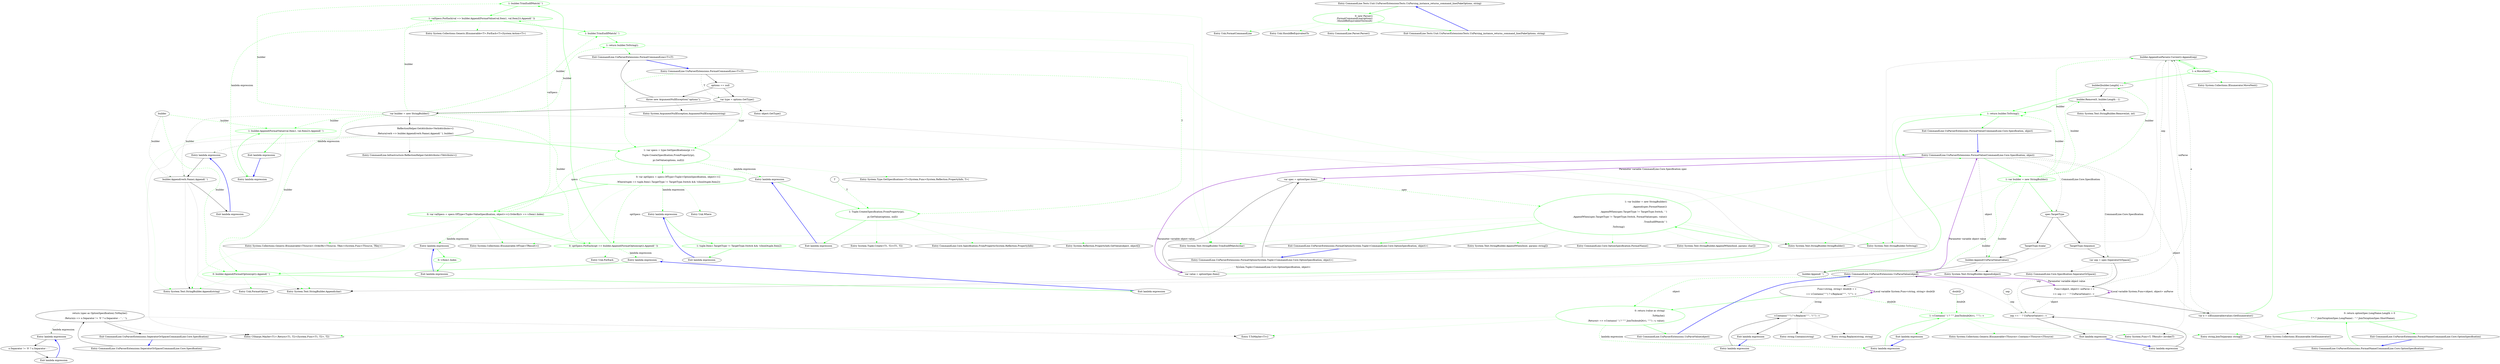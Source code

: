 digraph  {
m1_90 [cluster="System.Collections.Generic.IEnumerable<TSource>.Contains<TSource>(TSource)", file="UnParserExtensions.cs", label="Entry System.Collections.Generic.IEnumerable<TSource>.Contains<TSource>(TSource)", span="0-0"];
m1_32 [cluster="System.Text.StringBuilder.Append(char)", file="UnParserExtensions.cs", label="Entry System.Text.StringBuilder.Append(char)", span="0-0"];
m1_26 [cluster="System.Collections.Generic.IEnumerable<T>.ForEach<T>(System.Action<T>)", file="UnParserExtensions.cs", label="Entry System.Collections.Generic.IEnumerable<T>.ForEach<T>(System.Action<T>)", span="253-253"];
m1_19 [cluster="CSharpx.Maybe<T1>.Return<T1, T2>(System.Func<T1, T2>, T2)", file="UnParserExtensions.cs", label="Entry CSharpx.Maybe<T1>.Return<T1, T2>(System.Func<T1, T2>, T2)", span="126-126"];
m1_98 [cluster="CommandLine.UnParserExtensions.FormatOption(System.Tuple<CommandLine.Core.OptionSpecification, object>)", file="UnParserExtensions.cs", label="Entry CommandLine.UnParserExtensions.FormatOption(System.Tuple<CommandLine.Core.OptionSpecification, object>)", span="81-81"];
m1_101 [cluster="CommandLine.UnParserExtensions.FormatOption(System.Tuple<CommandLine.Core.OptionSpecification, object>)", color=green, community=0, file="UnParserExtensions.cs", label="1: var builder = new StringBuilder()\r\n                    .Append(spec.FormatName())\r\n                    .AppendWhen(spec.TargetType != TargetType.Switch, ' ')\r\n                    .AppendWhen(spec.TargetType != TargetType.Switch, FormatValue(spec, value))\r\n                    .TrimEndIfMatch(' ')\r\n                .ToString()", span="85-90"];
m1_99 [cluster="CommandLine.UnParserExtensions.FormatOption(System.Tuple<CommandLine.Core.OptionSpecification, object>)", file="UnParserExtensions.cs", label="var spec = optionSpec.Item1", span="83-83"];
m1_100 [cluster="CommandLine.UnParserExtensions.FormatOption(System.Tuple<CommandLine.Core.OptionSpecification, object>)", file="UnParserExtensions.cs", label="var value = optionSpec.Item2", span="84-84"];
m1_102 [cluster="CommandLine.UnParserExtensions.FormatOption(System.Tuple<CommandLine.Core.OptionSpecification, object>)", file="UnParserExtensions.cs", label="Exit CommandLine.UnParserExtensions.FormatOption(System.Tuple<CommandLine.Core.OptionSpecification, object>)", span="81-81"];
m1_104 [cluster="System.Text.StringBuilder.AppendWhen(bool, params char[])", file="UnParserExtensions.cs", label="Entry System.Text.StringBuilder.AppendWhen(bool, params char[])", span="21-21"];
m1_92 [cluster="CommandLine.UnParserExtensions.SeperatorOrSpace(CommandLine.Core.Specification)", file="UnParserExtensions.cs", label="Entry CommandLine.UnParserExtensions.SeperatorOrSpace(CommandLine.Core.Specification)", span="75-75"];
m1_93 [cluster="CommandLine.UnParserExtensions.SeperatorOrSpace(CommandLine.Core.Specification)", file="UnParserExtensions.cs", label="return (spec as OptionSpecification).ToMaybe()\r\n                .Return(o => o.Separator != '\0' ? o.Separator : ' ', ' ');", span="77-78"];
m1_94 [cluster="CommandLine.UnParserExtensions.SeperatorOrSpace(CommandLine.Core.Specification)", file="UnParserExtensions.cs", label="Exit CommandLine.UnParserExtensions.SeperatorOrSpace(CommandLine.Core.Specification)", span="75-75"];
m1_52 [cluster="CommandLine.UnParserExtensions.FormatValue(CommandLine.Core.Specification, object)", file="UnParserExtensions.cs", label="Entry CommandLine.UnParserExtensions.FormatValue(CommandLine.Core.Specification, object)", span="42-42"];
m1_53 [cluster="CommandLine.UnParserExtensions.FormatValue(CommandLine.Core.Specification, object)", color=green, community=0, file="UnParserExtensions.cs", label="1: var builder = new StringBuilder()", span="44-44"];
m1_54 [cluster="CommandLine.UnParserExtensions.FormatValue(CommandLine.Core.Specification, object)", file="UnParserExtensions.cs", label="spec.TargetType", span="45-45"];
m1_56 [cluster="CommandLine.UnParserExtensions.FormatValue(CommandLine.Core.Specification, object)", file="UnParserExtensions.cs", label="builder.Append(UnParseValue(value))", span="48-48"];
m1_57 [cluster="CommandLine.UnParserExtensions.FormatValue(CommandLine.Core.Specification, object)", file="UnParserExtensions.cs", label="builder.Append(' ')", span="49-49"];
m1_63 [cluster="CommandLine.UnParserExtensions.FormatValue(CommandLine.Core.Specification, object)", file="UnParserExtensions.cs", label="builder.Append(unParse(e.Current)).Append(sep)", span="57-57"];
m1_64 [cluster="CommandLine.UnParserExtensions.FormatValue(CommandLine.Core.Specification, object)", file="UnParserExtensions.cs", label="builder[builder.Length] == ' '", span="58-58"];
m1_65 [cluster="CommandLine.UnParserExtensions.FormatValue(CommandLine.Core.Specification, object)", file="UnParserExtensions.cs", label="builder.Remove(0, builder.Length - 1)", span="59-59"];
m1_66 [cluster="CommandLine.UnParserExtensions.FormatValue(CommandLine.Core.Specification, object)", color=green, community=0, file="UnParserExtensions.cs", label="1: return builder.ToString();", span="62-62"];
m1_62 [cluster="CommandLine.UnParserExtensions.FormatValue(CommandLine.Core.Specification, object)", color=green, community=0, file="UnParserExtensions.cs", label="1: e.MoveNext()", span="56-56"];
m1_61 [cluster="CommandLine.UnParserExtensions.FormatValue(CommandLine.Core.Specification, object)", file="UnParserExtensions.cs", label="var e = ((IEnumerable)value).GetEnumerator()", span="55-55"];
m1_59 [cluster="CommandLine.UnParserExtensions.FormatValue(CommandLine.Core.Specification, object)", file="UnParserExtensions.cs", label="var sep = spec.SeperatorOrSpace()", span="52-52"];
m1_55 [cluster="CommandLine.UnParserExtensions.FormatValue(CommandLine.Core.Specification, object)", file="UnParserExtensions.cs", label="TargetType.Scalar", span="47-47"];
m1_58 [cluster="CommandLine.UnParserExtensions.FormatValue(CommandLine.Core.Specification, object)", file="UnParserExtensions.cs", label="TargetType.Sequence", span="51-51"];
m1_60 [cluster="CommandLine.UnParserExtensions.FormatValue(CommandLine.Core.Specification, object)", file="UnParserExtensions.cs", label="Func<object, object> unParse = v\r\n                        => sep == ' ' ? UnParseValue(v) : v", span="53-54"];
m1_67 [cluster="CommandLine.UnParserExtensions.FormatValue(CommandLine.Core.Specification, object)", file="UnParserExtensions.cs", label="Exit CommandLine.UnParserExtensions.FormatValue(CommandLine.Core.Specification, object)", span="42-42"];
m1_71 [cluster="System.Collections.IEnumerable.GetEnumerator()", file="UnParserExtensions.cs", label="Entry System.Collections.IEnumerable.GetEnumerator()", span="0-0"];
m1_73 [cluster="System.Func<T, TResult>.Invoke(T)", file="UnParserExtensions.cs", label="Entry System.Func<T, TResult>.Invoke(T)", span="0-0"];
m1_0 [cluster="CommandLine.UnParserExtensions.FormatCommandLine<T>(T)", file="UnParserExtensions.cs", label="Entry CommandLine.UnParserExtensions.FormatCommandLine<T>(T)", span="17-17"];
m1_6 [cluster="CommandLine.UnParserExtensions.FormatCommandLine<T>(T)", color=green, community=0, file="UnParserExtensions.cs", label="1: var specs = type.GetSpecifications(pi =>\r\n                Tuple.Create(Specification.FromProperty(pi),\r\n                pi.GetValue(options, null)))", span="27-29"];
m1_3 [cluster="CommandLine.UnParserExtensions.FormatCommandLine<T>(T)", file="UnParserExtensions.cs", label="var type = options.GetType()", span="21-21"];
m1_5 [cluster="CommandLine.UnParserExtensions.FormatCommandLine<T>(T)", file="UnParserExtensions.cs", label="ReflectionHelper.GetAttribute<VerbAttribute>()\r\n                .Return(verb => builder.Append(verb.Name).Append(' '), builder)", span="24-25"];
m1_7 [cluster="CommandLine.UnParserExtensions.FormatCommandLine<T>(T)", color=green, community=0, file="UnParserExtensions.cs", label="0: var optSpecs = specs.OfType<Tuple<OptionSpecification, object>>()\r\n                .Where(tuple => tuple.Item1.TargetType != TargetType.Switch && !((bool)tuple.Item2))", span="30-31"];
m1_8 [cluster="CommandLine.UnParserExtensions.FormatCommandLine<T>(T)", color=green, community=0, file="UnParserExtensions.cs", label="0: var valSpecs = specs.OfType<Tuple<ValueSpecification, object>>().OrderBy(v => v.Item1.Index)", span="32-32"];
m1_9 [cluster="CommandLine.UnParserExtensions.FormatCommandLine<T>(T)", color=green, community=0, file="UnParserExtensions.cs", label="0: optSpecs.ForEach(opt => builder.Append(FormatOption(opt)).Append(' '))", span="34-34"];
m1_4 [cluster="CommandLine.UnParserExtensions.FormatCommandLine<T>(T)", file="UnParserExtensions.cs", label="var builder = new StringBuilder()", span="22-22"];
m1_10 [cluster="CommandLine.UnParserExtensions.FormatCommandLine<T>(T)", color=green, community=0, file="UnParserExtensions.cs", label="1: builder.TrimEndIfMatch(' ')", span="35-35"];
m1_11 [cluster="CommandLine.UnParserExtensions.FormatCommandLine<T>(T)", color=green, community=0, file="UnParserExtensions.cs", label="1: valSpecs.ForEach(val => builder.Append(FormatValue(val.Item1, val.Item2)).Append(' '))", span="36-36"];
m1_12 [cluster="CommandLine.UnParserExtensions.FormatCommandLine<T>(T)", color=green, community=0, file="UnParserExtensions.cs", label="1: builder.TrimEndIfMatch(' ')", span="37-37"];
m1_13 [cluster="CommandLine.UnParserExtensions.FormatCommandLine<T>(T)", color=green, community=0, file="UnParserExtensions.cs", label="1: return builder.ToString();", span="39-39"];
m1_1 [cluster="CommandLine.UnParserExtensions.FormatCommandLine<T>(T)", file="UnParserExtensions.cs", label="options == null", span="19-19"];
m1_2 [cluster="CommandLine.UnParserExtensions.FormatCommandLine<T>(T)", file="UnParserExtensions.cs", label="throw new ArgumentNullException(''options'');", span="19-19"];
m1_14 [cluster="CommandLine.UnParserExtensions.FormatCommandLine<T>(T)", file="UnParserExtensions.cs", label="Exit CommandLine.UnParserExtensions.FormatCommandLine<T>(T)", span="17-17"];
m1_22 [cluster="Unk.Where", file="UnParserExtensions.cs", label="Entry Unk.Where", span=""];
m1_18 [cluster="CommandLine.Infrastructure.ReflectionHelper.GetAttribute<TAttribute>()", file="UnParserExtensions.cs", label="Entry CommandLine.Infrastructure.ReflectionHelper.GetAttribute<TAttribute>()", span="12-12"];
m1_86 [cluster="string.Replace(string, string)", file="UnParserExtensions.cs", label="Entry string.Replace(string, string)", span="0-0"];
m1_20 [cluster="System.Type.GetSpecifications<T>(System.Func<System.Reflection.PropertyInfo, T>)", file="UnParserExtensions.cs", label="Entry System.Type.GetSpecifications<T>(System.Func<System.Reflection.PropertyInfo, T>)", span="14-14"];
m1_81 [cluster="T.ToMaybe<T>()", file="UnParserExtensions.cs", label="Entry T.ToMaybe<T>()", span="105-105"];
m1_38 [cluster="System.Tuple.Create<T1, T2>(T1, T2)", file="UnParserExtensions.cs", label="Entry System.Tuple.Create<T1, T2>(T1, T2)", span="0-0"];
m1_16 [cluster="object.GetType()", file="UnParserExtensions.cs", label="Entry object.GetType()", span="0-0"];
m1_95 [cluster="lambda expression", file="UnParserExtensions.cs", label="Entry lambda expression", span="78-78"];
m1_33 [cluster="lambda expression", file="UnParserExtensions.cs", label="Entry lambda expression", span="27-29"];
m1_34 [cluster="lambda expression", color=green, community=0, file="UnParserExtensions.cs", label="1: Tuple.Create(Specification.FromProperty(pi),\r\n                pi.GetValue(options, null))", span="28-29"];
m1_35 [cluster="lambda expression", file="UnParserExtensions.cs", label="Exit lambda expression", span="27-29"];
m1_45 [cluster="lambda expression", file="UnParserExtensions.cs", label="Entry lambda expression", span="34-34"];
m1_46 [cluster="lambda expression", color=green, community=0, file="UnParserExtensions.cs", label="0: builder.Append(FormatOption(opt)).Append(' ')", span="34-34"];
m1_47 [cluster="lambda expression", file="UnParserExtensions.cs", label="Exit lambda expression", span="34-34"];
m1_49 [cluster="lambda expression", file="UnParserExtensions.cs", label="Entry lambda expression", span="36-36"];
m1_50 [cluster="lambda expression", color=green, community=0, file="UnParserExtensions.cs", label="1: builder.Append(FormatValue(val.Item1, val.Item2)).Append(' ')", span="36-36"];
m1_51 [cluster="lambda expression", file="UnParserExtensions.cs", label="Exit lambda expression", span="36-36"];
m1_39 [cluster="lambda expression", file="UnParserExtensions.cs", label="Entry lambda expression", span="31-31"];
m1_42 [cluster="lambda expression", file="UnParserExtensions.cs", label="Entry lambda expression", span="32-32"];
m1_40 [cluster="lambda expression", color=green, community=0, file="UnParserExtensions.cs", label="1: tuple.Item1.TargetType != TargetType.Switch && !((bool)tuple.Item2)", span="31-31"];
m1_41 [cluster="lambda expression", file="UnParserExtensions.cs", label="Exit lambda expression", span="31-31"];
m1_43 [cluster="lambda expression", color=green, community=0, file="UnParserExtensions.cs", label="0: v.Item1.Index", span="32-32"];
m1_44 [cluster="lambda expression", file="UnParserExtensions.cs", label="Exit lambda expression", span="32-32"];
m1_87 [cluster="lambda expression", file="UnParserExtensions.cs", label="Entry lambda expression", span="72-72"];
m1_88 [cluster="lambda expression", color=green, community=0, file="UnParserExtensions.cs", label="1: v.Contains(' ') ? ''\''''.JoinTo(doubQt(v), ''\'''') : v", span="72-72"];
m1_89 [cluster="lambda expression", file="UnParserExtensions.cs", label="Exit lambda expression", span="72-72"];
m1_28 [cluster="lambda expression", file="UnParserExtensions.cs", label="Entry lambda expression", span="25-25"];
m1_29 [cluster="lambda expression", file="UnParserExtensions.cs", label="builder.Append(verb.Name).Append(' ')", span="25-25"];
m1_76 [cluster="lambda expression", file="UnParserExtensions.cs", label="sep == ' ' ? UnParseValue(v) : v", span="54-54"];
m1_83 [cluster="lambda expression", file="UnParserExtensions.cs", label="v.Contains(''\'''') ? v.Replace(''\'''', ''\\\'''') : v", span="68-68"];
m1_30 [cluster="lambda expression", file="UnParserExtensions.cs", label="Exit lambda expression", span="25-25"];
m1_75 [cluster="lambda expression", file="UnParserExtensions.cs", label="Entry lambda expression", span="53-54"];
m1_77 [cluster="lambda expression", file="UnParserExtensions.cs", label="Exit lambda expression", span="53-54"];
m1_82 [cluster="lambda expression", file="UnParserExtensions.cs", label="Entry lambda expression", span="67-68"];
m1_84 [cluster="lambda expression", file="UnParserExtensions.cs", label="Exit lambda expression", span="67-68"];
m1_96 [cluster="lambda expression", file="UnParserExtensions.cs", label="o.Separator != '\0' ? o.Separator : ' '", span="78-78"];
m1_97 [cluster="lambda expression", file="UnParserExtensions.cs", label="Exit lambda expression", span="78-78"];
m1_85 [cluster="string.Contains(string)", file="UnParserExtensions.cs", label="Entry string.Contains(string)", span="0-0"];
m1_105 [cluster="System.Text.StringBuilder.AppendWhen(bool, params string[])", file="UnParserExtensions.cs", label="Entry System.Text.StringBuilder.AppendWhen(bool, params string[])", span="9-9"];
m1_68 [cluster="CommandLine.UnParserExtensions.UnParseValue(object)", file="UnParserExtensions.cs", label="Entry CommandLine.UnParserExtensions.UnParseValue(object)", span="65-65"];
m1_79 [cluster="CommandLine.UnParserExtensions.UnParseValue(object)", color=green, community=0, file="UnParserExtensions.cs", label="0: return (value as string)\r\n                .ToMaybe()\r\n                .Return(v => v.Contains(' ') ? ''\''''.JoinTo(doubQt(v), ''\'''') : v, value);", span="70-72"];
m1_78 [cluster="CommandLine.UnParserExtensions.UnParseValue(object)", file="UnParserExtensions.cs", label="Func<string, string> doubQt = v\r\n                => v.Contains(''\'''') ? v.Replace(''\'''', ''\\\'''') : v", span="67-68"];
m1_80 [cluster="CommandLine.UnParserExtensions.UnParseValue(object)", file="UnParserExtensions.cs", label="Exit CommandLine.UnParserExtensions.UnParseValue(object)", span="65-65"];
m1_23 [cluster="System.Collections.Generic.IEnumerable<TSource>.OrderBy<TSource, TKey>(System.Func<TSource, TKey>)", file="UnParserExtensions.cs", label="Entry System.Collections.Generic.IEnumerable<TSource>.OrderBy<TSource, TKey>(System.Func<TSource, TKey>)", span="0-0"];
m1_25 [cluster="System.Text.StringBuilder.TrimEndIfMatch(char)", file="UnParserExtensions.cs", label="Entry System.Text.StringBuilder.TrimEndIfMatch(char)", span="86-86"];
m1_74 [cluster="System.Text.StringBuilder.Remove(int, int)", file="UnParserExtensions.cs", label="Entry System.Text.StringBuilder.Remove(int, int)", span="0-0"];
m1_48 [cluster="Unk.FormatOption", file="UnParserExtensions.cs", label="Entry Unk.FormatOption", span=""];
m1_91 [cluster="string.JoinTo(params string[])", file="UnParserExtensions.cs", label="Entry string.JoinTo(params string[])", span="45-45"];
m1_27 [cluster="System.Text.StringBuilder.ToString()", file="UnParserExtensions.cs", label="Entry System.Text.StringBuilder.ToString()", span="0-0"];
m1_70 [cluster="CommandLine.Core.Specification.SeperatorOrSpace()", file="UnParserExtensions.cs", label="Entry CommandLine.Core.Specification.SeperatorOrSpace()", span="75-75"];
m1_31 [cluster="System.Text.StringBuilder.Append(string)", file="UnParserExtensions.cs", label="Entry System.Text.StringBuilder.Append(string)", span="0-0"];
m1_103 [cluster="CommandLine.Core.OptionSpecification.FormatName()", file="UnParserExtensions.cs", label="Entry CommandLine.Core.OptionSpecification.FormatName()", span="93-93"];
m1_24 [cluster="Unk.ForEach", file="UnParserExtensions.cs", label="Entry Unk.ForEach", span=""];
m1_69 [cluster="System.Text.StringBuilder.Append(object)", file="UnParserExtensions.cs", label="Entry System.Text.StringBuilder.Append(object)", span="0-0"];
m1_21 [cluster="System.Collections.IEnumerable.OfType<TResult>()", file="UnParserExtensions.cs", label="Entry System.Collections.IEnumerable.OfType<TResult>()", span="0-0"];
m1_17 [cluster="System.Text.StringBuilder.StringBuilder()", file="UnParserExtensions.cs", label="Entry System.Text.StringBuilder.StringBuilder()", span="0-0"];
m1_72 [cluster="System.Collections.IEnumerator.MoveNext()", file="UnParserExtensions.cs", label="Entry System.Collections.IEnumerator.MoveNext()", span="0-0"];
m1_106 [cluster="CommandLine.UnParserExtensions.FormatName(CommandLine.Core.OptionSpecification)", file="UnParserExtensions.cs", label="Entry CommandLine.UnParserExtensions.FormatName(CommandLine.Core.OptionSpecification)", span="93-93"];
m1_107 [cluster="CommandLine.UnParserExtensions.FormatName(CommandLine.Core.OptionSpecification)", color=green, community=0, file="UnParserExtensions.cs", label="0: return optionSpec.LongName.Length > 0\r\n                ? ''--''.JoinTo(optionSpec.LongName) : ''-''.JoinTo(optionSpec.ShortName);", span="95-96"];
m1_108 [cluster="CommandLine.UnParserExtensions.FormatName(CommandLine.Core.OptionSpecification)", file="UnParserExtensions.cs", label="Exit CommandLine.UnParserExtensions.FormatName(CommandLine.Core.OptionSpecification)", span="93-93"];
m1_36 [cluster="CommandLine.Core.Specification.FromProperty(System.Reflection.PropertyInfo)", file="UnParserExtensions.cs", label="Entry CommandLine.Core.Specification.FromProperty(System.Reflection.PropertyInfo)", span="105-105"];
m1_15 [cluster="System.ArgumentNullException.ArgumentNullException(string)", file="UnParserExtensions.cs", label="Entry System.ArgumentNullException.ArgumentNullException(string)", span="0-0"];
m1_37 [cluster="System.Reflection.PropertyInfo.GetValue(object, object[])", file="UnParserExtensions.cs", label="Entry System.Reflection.PropertyInfo.GetValue(object, object[])", span="0-0"];
m1_110 [file="UnParserExtensions.cs", label=T, span=""];
m1_109 [file="UnParserExtensions.cs", label=builder, span=""];
m1_112 [file="UnParserExtensions.cs", label=doubQt, span=""];
m1_111 [file="UnParserExtensions.cs", label=sep, span=""];
m2_0 [cluster="CommandLine.Tests.Unit.UnParserExtensionsTests.UnParsing_instance_returns_command_line(FakeOptions, string)", file="UnParserExtensionsTests.cs", label="Entry CommandLine.Tests.Unit.UnParserExtensionsTests.UnParsing_instance_returns_command_line(FakeOptions, string)", span="16-16"];
m2_1 [cluster="CommandLine.Tests.Unit.UnParserExtensionsTests.UnParsing_instance_returns_command_line(FakeOptions, string)", color=green, community=1, file="UnParserExtensionsTests.cs", label="0: new Parser()\r                .FormatCommandLine(options)\r                .ShouldBeEquivalentTo(result)", span="18-20"];
m2_2 [cluster="CommandLine.Tests.Unit.UnParserExtensionsTests.UnParsing_instance_returns_command_line(FakeOptions, string)", file="UnParserExtensionsTests.cs", label="Exit CommandLine.Tests.Unit.UnParserExtensionsTests.UnParsing_instance_returns_command_line(FakeOptions, string)", span="16-16"];
m2_4 [cluster="Unk.FormatCommandLine", file="UnParserExtensionsTests.cs", label="Entry Unk.FormatCommandLine", span=""];
m2_5 [cluster="Unk.ShouldBeEquivalentTo", file="UnParserExtensionsTests.cs", label="Entry Unk.ShouldBeEquivalentTo", span=""];
m2_3 [cluster="CommandLine.Parser.Parser()", file="UnParserExtensionsTests.cs", label="Entry CommandLine.Parser.Parser()", span="26-26"];
m1_98 -> m1_99  [key=0, style=solid];
m1_98 -> m1_100  [color=darkseagreen4, key=1, label="System.Tuple<CommandLine.Core.OptionSpecification, object>", style=dashed];
m1_101 -> m1_102  [color=green, key=0, style=solid];
m1_101 -> m1_17  [color=green, key=2, style=dotted];
m1_101 -> m1_103  [color=green, key=2, style=dotted];
m1_101 -> m1_31  [color=green, key=2, style=dotted];
m1_101 -> m1_104  [color=green, key=2, style=dotted];
m1_101 -> m1_52  [color=green, key=2, style=dotted];
m1_101 -> m1_105  [color=green, key=2, style=dotted];
m1_101 -> m1_25  [color=green, key=2, style=dotted];
m1_101 -> m1_27  [color=green, key=2, style=dotted];
m1_99 -> m1_101  [color=green, key=1, label=spec, style=dashed];
m1_99 -> m1_100  [key=0, style=solid];
m1_100 -> m1_101  [color=green, key=0, style=solid];
m1_102 -> m1_98  [color=blue, key=0, style=bold];
m1_92 -> m1_93  [key=0, style=solid];
m1_93 -> m1_81  [key=2, style=dotted];
m1_93 -> m1_19  [key=2, style=dotted];
m1_93 -> m1_94  [key=0, style=solid];
m1_93 -> m1_95  [color=darkseagreen4, key=1, label="lambda expression", style=dashed];
m1_94 -> m1_92  [color=blue, key=0, style=bold];
m1_52 -> m1_53  [color=green, key=0, style=solid];
m1_52 -> m1_54  [color=darkseagreen4, key=1, label="CommandLine.Core.Specification", style=dashed];
m1_52 -> m1_56  [color=darkseagreen4, key=1, label=object, style=dashed];
m1_52 -> m1_59  [color=darkseagreen4, key=1, label="CommandLine.Core.Specification", style=dashed];
m1_52 -> m1_61  [color=darkseagreen4, key=1, label=object, style=dashed];
m1_52 -> m1_99  [color=darkorchid, key=3, label="Parameter variable CommandLine.Core.Specification spec", style=bold];
m1_52 -> m1_100  [color=darkorchid, key=3, label="Parameter variable object value", style=bold];
m1_53 -> m1_54  [color=green, key=0, style=solid];
m1_53 -> m1_17  [color=green, key=2, style=dotted];
m1_53 -> m1_56  [color=green, key=1, label=builder, style=dashed];
m1_53 -> m1_57  [color=green, key=1, label=builder, style=dashed];
m1_53 -> m1_63  [color=green, key=1, label=builder, style=dashed];
m1_53 -> m1_64  [color=green, key=1, label=builder, style=dashed];
m1_53 -> m1_65  [color=green, key=1, label=builder, style=dashed];
m1_53 -> m1_66  [color=green, key=1, label=builder, style=dashed];
m1_54 -> m1_55  [key=0, style=solid];
m1_54 -> m1_58  [key=0, style=solid];
m1_56 -> m1_57  [key=0, style=solid];
m1_56 -> m1_68  [key=2, style=dotted];
m1_56 -> m1_69  [key=2, style=dotted];
m1_57 -> m1_66  [color=green, key=0, style=solid];
m1_57 -> m1_32  [key=2, style=dotted];
m1_63 -> m1_62  [color=green, key=0, style=solid];
m1_63 -> m1_32  [key=2, style=dotted];
m1_63 -> m1_73  [key=2, style=dotted];
m1_63 -> m1_69  [key=2, style=dotted];
m1_64 -> m1_66  [color=green, key=0, style=solid];
m1_64 -> m1_65  [key=0, style=solid];
m1_65 -> m1_66  [color=green, key=0, style=solid];
m1_65 -> m1_74  [key=2, style=dotted];
m1_66 -> m1_67  [color=green, key=0, style=solid];
m1_66 -> m1_27  [color=green, key=2, style=dotted];
m1_62 -> m1_63  [color=green, key=0, style=solid];
m1_62 -> m1_64  [color=green, key=0, style=solid];
m1_62 -> m1_72  [color=green, key=2, style=dotted];
m1_61 -> m1_62  [color=green, key=0, style=solid];
m1_61 -> m1_63  [color=darkseagreen4, key=1, label=e, style=dashed];
m1_61 -> m1_71  [key=2, style=dotted];
m1_59 -> m1_63  [color=darkseagreen4, key=1, label=sep, style=dashed];
m1_59 -> m1_60  [key=0, style=solid];
m1_59 -> m1_70  [key=2, style=dotted];
m1_59 -> m1_76  [color=darkseagreen4, key=1, label=sep, style=dashed];
m1_55 -> m1_56  [key=0, style=solid];
m1_58 -> m1_59  [key=0, style=solid];
m1_60 -> m1_63  [color=darkseagreen4, key=1, label=unParse, style=dashed];
m1_60 -> m1_61  [key=0, style=solid];
m1_60 -> m1_60  [color=darkorchid, key=3, label="Local variable System.Func<object, object> unParse", style=bold];
m1_60 -> m1_76  [color=darkseagreen4, key=1, label=object, style=dashed];
m1_67 -> m1_52  [color=blue, key=0, style=bold];
m1_0 -> m1_6  [color=green, key=1, label=T, style=dashed];
m1_0 -> m1_34  [color=green, key=1, label=T, style=dashed];
m1_0 -> m1_1  [key=0, style=solid];
m1_0 -> m1_3  [color=darkseagreen4, key=1, label=T, style=dashed];
m1_6 -> m1_7  [color=green, key=0, style=solid];
m1_6 -> m1_20  [color=green, key=2, style=dotted];
m1_6 -> m1_33  [color=green, key=1, label="lambda expression", style=dashed];
m1_6 -> m1_8  [color=green, key=1, label=specs, style=dashed];
m1_3 -> m1_6  [color=green, key=1, label=type, style=dashed];
m1_3 -> m1_4  [key=0, style=solid];
m1_3 -> m1_16  [key=2, style=dotted];
m1_5 -> m1_6  [color=green, key=0, style=solid];
m1_5 -> m1_18  [key=2, style=dotted];
m1_5 -> m1_19  [key=2, style=dotted];
m1_5 -> m1_28  [color=darkseagreen4, key=1, label="lambda expression", style=dashed];
m1_7 -> m1_9  [color=green, key=1, label=optSpecs, style=dashed];
m1_7 -> m1_8  [color=green, key=0, style=solid];
m1_7 -> m1_21  [color=green, key=2, style=dotted];
m1_7 -> m1_22  [color=green, key=2, style=dotted];
m1_7 -> m1_39  [color=green, key=1, label="lambda expression", style=dashed];
m1_8 -> m1_9  [color=green, key=0, style=solid];
m1_8 -> m1_11  [color=green, key=1, label=valSpecs, style=dashed];
m1_8 -> m1_21  [color=green, key=2, style=dotted];
m1_8 -> m1_23  [color=green, key=2, style=dotted];
m1_8 -> m1_42  [color=green, key=1, label="lambda expression", style=dashed];
m1_9 -> m1_10  [color=green, key=0, style=solid];
m1_9 -> m1_24  [color=green, key=2, style=dotted];
m1_9 -> m1_45  [color=green, key=1, label="lambda expression", style=dashed];
m1_4 -> m1_9  [color=green, key=1, label=builder, style=dashed];
m1_4 -> m1_46  [color=green, key=1, label=builder, style=dashed];
m1_4 -> m1_10  [color=green, key=1, label=builder, style=dashed];
m1_4 -> m1_11  [color=green, key=1, label=builder, style=dashed];
m1_4 -> m1_50  [color=green, key=1, label=builder, style=dashed];
m1_4 -> m1_12  [color=green, key=1, label=builder, style=dashed];
m1_4 -> m1_13  [color=green, key=1, label=builder, style=dashed];
m1_4 -> m1_5  [key=0, style=solid];
m1_4 -> m1_17  [key=2, style=dotted];
m1_4 -> m1_29  [color=darkseagreen4, key=1, label=builder, style=dashed];
m1_10 -> m1_11  [color=green, key=0, style=solid];
m1_10 -> m1_25  [color=green, key=2, style=dotted];
m1_11 -> m1_12  [color=green, key=0, style=solid];
m1_11 -> m1_26  [color=green, key=2, style=dotted];
m1_11 -> m1_49  [color=green, key=1, label="lambda expression", style=dashed];
m1_12 -> m1_13  [color=green, key=0, style=solid];
m1_12 -> m1_25  [color=green, key=2, style=dotted];
m1_13 -> m1_14  [color=green, key=0, style=solid];
m1_13 -> m1_27  [color=green, key=2, style=dotted];
m1_1 -> m1_3  [key=0, style=solid];
m1_1 -> m1_2  [key=0, style=solid];
m1_2 -> m1_14  [key=0, style=solid];
m1_2 -> m1_15  [key=2, style=dotted];
m1_14 -> m1_0  [color=blue, key=0, style=bold];
m1_95 -> m1_96  [key=0, style=solid];
m1_33 -> m1_34  [color=green, key=0, style=solid];
m1_34 -> m1_35  [color=green, key=0, style=solid];
m1_34 -> m1_36  [color=green, key=2, style=dotted];
m1_34 -> m1_37  [color=green, key=2, style=dotted];
m1_34 -> m1_38  [color=green, key=2, style=dotted];
m1_35 -> m1_33  [color=blue, key=0, style=bold];
m1_45 -> m1_46  [color=green, key=0, style=solid];
m1_46 -> m1_47  [color=green, key=0, style=solid];
m1_46 -> m1_48  [color=green, key=2, style=dotted];
m1_46 -> m1_31  [color=green, key=2, style=dotted];
m1_46 -> m1_32  [color=green, key=2, style=dotted];
m1_47 -> m1_45  [color=blue, key=0, style=bold];
m1_49 -> m1_50  [color=green, key=0, style=solid];
m1_50 -> m1_51  [color=green, key=0, style=solid];
m1_50 -> m1_52  [color=green, key=2, style=dotted];
m1_50 -> m1_31  [color=green, key=2, style=dotted];
m1_50 -> m1_32  [color=green, key=2, style=dotted];
m1_51 -> m1_49  [color=blue, key=0, style=bold];
m1_39 -> m1_40  [color=green, key=0, style=solid];
m1_42 -> m1_43  [color=green, key=0, style=solid];
m1_40 -> m1_41  [color=green, key=0, style=solid];
m1_41 -> m1_39  [color=blue, key=0, style=bold];
m1_43 -> m1_44  [color=green, key=0, style=solid];
m1_44 -> m1_42  [color=blue, key=0, style=bold];
m1_87 -> m1_88  [color=green, key=0, style=solid];
m1_88 -> m1_89  [color=green, key=0, style=solid];
m1_88 -> m1_90  [color=green, key=2, style=dotted];
m1_88 -> m1_73  [color=green, key=2, style=dotted];
m1_88 -> m1_91  [color=green, key=2, style=dotted];
m1_89 -> m1_87  [color=blue, key=0, style=bold];
m1_28 -> m1_29  [key=0, style=solid];
m1_29 -> m1_31  [key=2, style=dotted];
m1_29 -> m1_32  [key=2, style=dotted];
m1_29 -> m1_30  [key=0, style=solid];
m1_76 -> m1_68  [key=2, style=dotted];
m1_76 -> m1_77  [key=0, style=solid];
m1_83 -> m1_84  [key=0, style=solid];
m1_83 -> m1_85  [key=2, style=dotted];
m1_83 -> m1_86  [key=2, style=dotted];
m1_30 -> m1_28  [color=blue, key=0, style=bold];
m1_75 -> m1_76  [key=0, style=solid];
m1_77 -> m1_75  [color=blue, key=0, style=bold];
m1_82 -> m1_83  [key=0, style=solid];
m1_84 -> m1_82  [color=blue, key=0, style=bold];
m1_96 -> m1_97  [key=0, style=solid];
m1_97 -> m1_95  [color=blue, key=0, style=bold];
m1_68 -> m1_79  [color=green, key=1, label=object, style=dashed];
m1_68 -> m1_52  [color=darkorchid, key=3, label="Parameter variable object value", style=bold];
m1_68 -> m1_78  [key=0, style=solid];
m1_68 -> m1_60  [color=darkorchid, key=3, label="Parameter variable object value", style=bold];
m1_79 -> m1_80  [color=green, key=0, style=solid];
m1_79 -> m1_81  [color=green, key=2, style=dotted];
m1_79 -> m1_19  [color=green, key=2, style=dotted];
m1_79 -> m1_87  [color=green, key=1, label="lambda expression", style=dashed];
m1_78 -> m1_79  [color=green, key=0, style=solid];
m1_78 -> m1_88  [color=green, key=1, label=doubQt, style=dashed];
m1_78 -> m1_78  [color=darkorchid, key=3, label="Local variable System.Func<string, string> doubQt", style=bold];
m1_78 -> m1_83  [color=darkseagreen4, key=1, label=string, style=dashed];
m1_80 -> m1_68  [color=blue, key=0, style=bold];
m1_106 -> m1_107  [color=green, key=0, style=solid];
m1_107 -> m1_108  [color=green, key=0, style=solid];
m1_107 -> m1_91  [color=green, key=2, style=dotted];
m1_108 -> m1_106  [color=blue, key=0, style=bold];
m1_110 -> m1_34  [color=green, key=1, label=T, style=dashed];
m1_109 -> m1_46  [color=green, key=1, label=builder, style=dashed];
m1_109 -> m1_50  [color=green, key=1, label=builder, style=dashed];
m1_109 -> m1_29  [color=darkseagreen4, key=1, label=builder, style=dashed];
m1_112 -> m1_88  [color=green, key=1, label=doubQt, style=dashed];
m1_111 -> m1_76  [color=darkseagreen4, key=1, label=sep, style=dashed];
m2_0 -> m2_1  [color=green, key=0, style=solid];
m2_1 -> m2_2  [color=green, key=0, style=solid];
m2_1 -> m2_3  [color=green, key=2, style=dotted];
m2_1 -> m2_4  [color=green, key=2, style=dotted];
m2_1 -> m2_5  [color=green, key=2, style=dotted];
m2_2 -> m2_0  [color=blue, key=0, style=bold];
}

